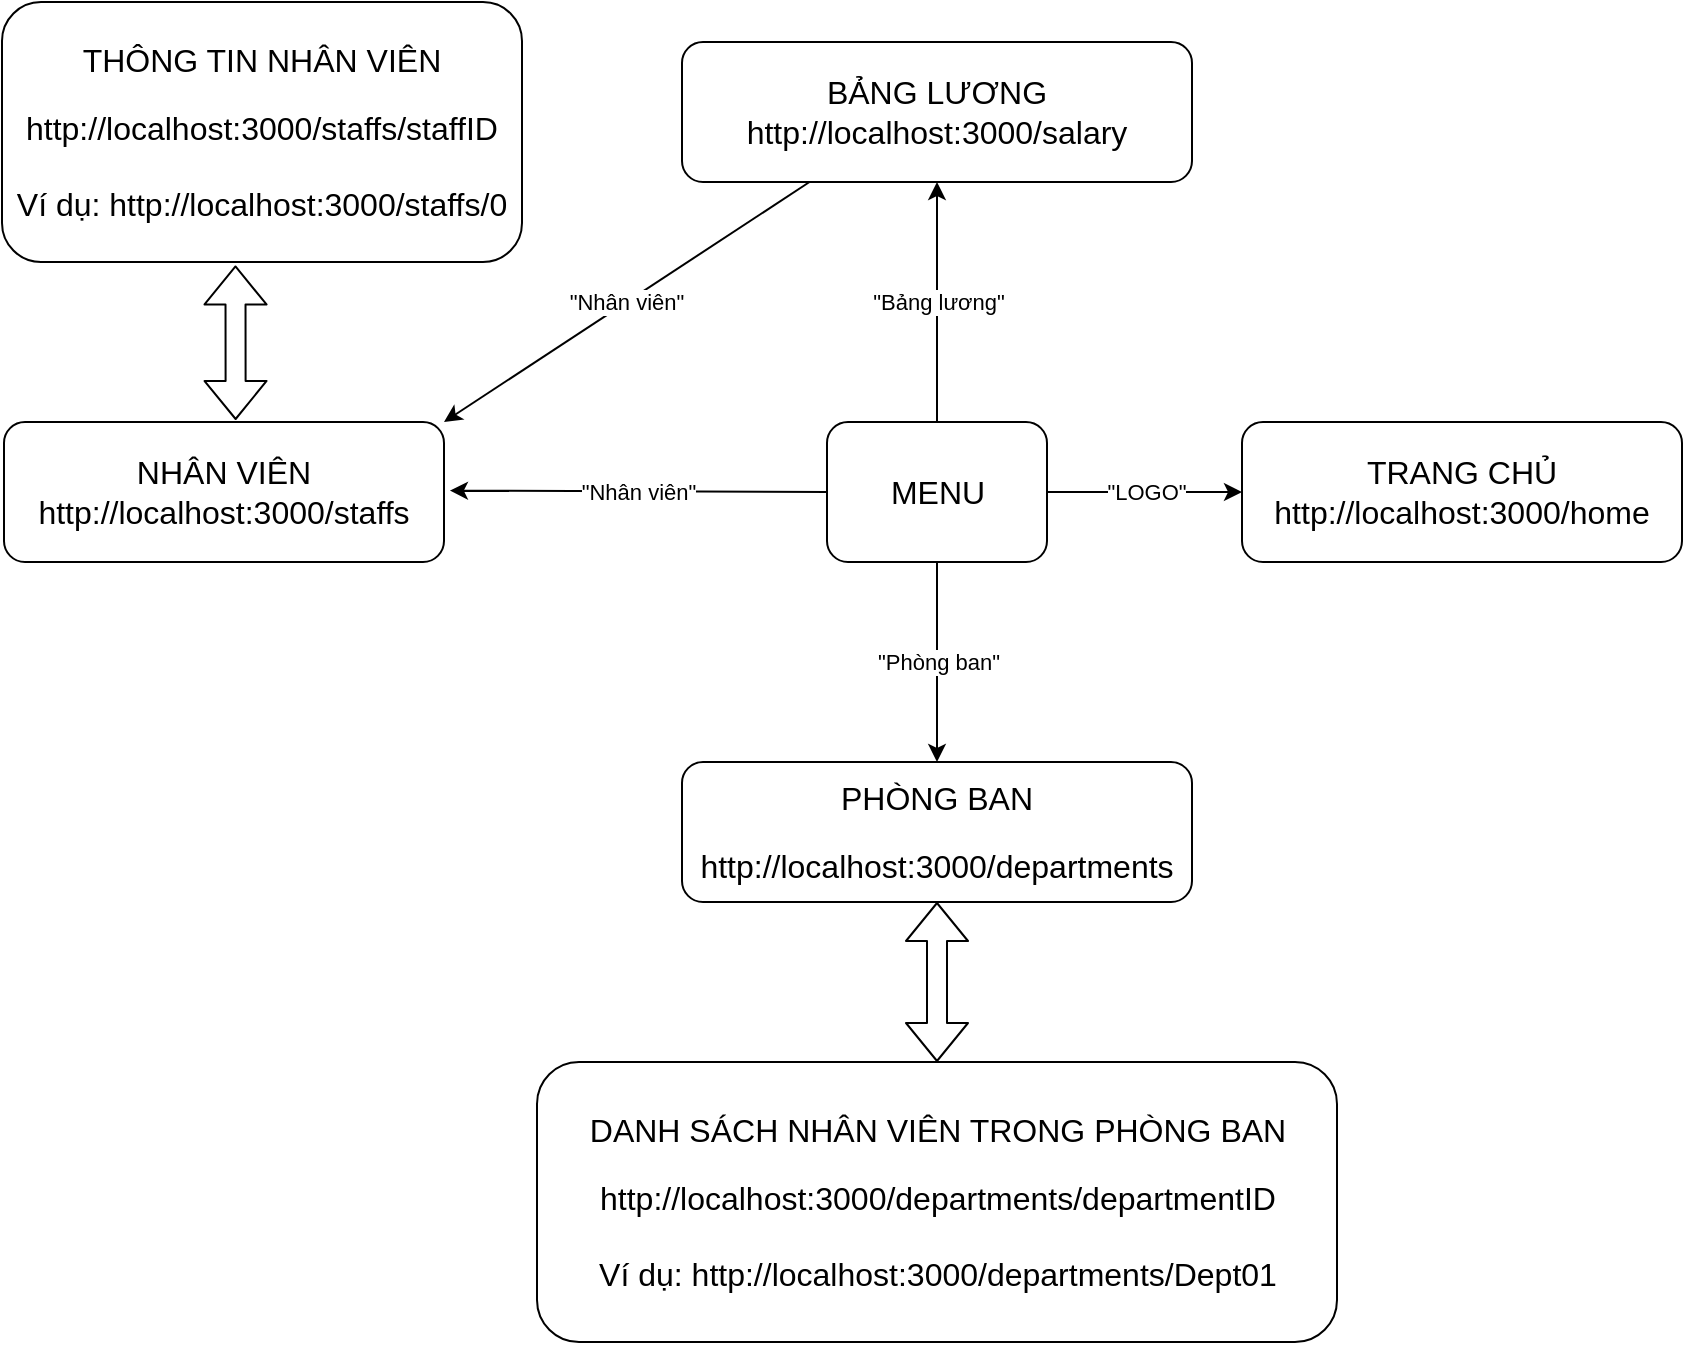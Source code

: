 <mxfile>
    <diagram id="wM3iq7IUX6TJJjrASxDB" name="Page-1">
        <mxGraphModel dx="929" dy="683" grid="1" gridSize="10" guides="1" tooltips="1" connect="1" arrows="1" fold="1" page="1" pageScale="1" pageWidth="850" pageHeight="1100" math="0" shadow="0">
            <root>
                <mxCell id="0"/>
                <mxCell id="1" parent="0"/>
                <mxCell id="2" value="&lt;font&gt;&lt;span style=&quot;font-size: 16px&quot;&gt;MENU&lt;/span&gt;&lt;br&gt;&lt;/font&gt;" style="rounded=1;whiteSpace=wrap;html=1;" vertex="1" parent="1">
                    <mxGeometry x="412.5" y="300" width="110" height="70" as="geometry"/>
                </mxCell>
                <mxCell id="6" value="&lt;font&gt;&lt;span style=&quot;font-size: 16px&quot;&gt;NHÂN VIÊN&lt;/span&gt;&lt;br&gt;&lt;span style=&quot;font-size: 16px&quot;&gt;http://localhost:3000/staffs&lt;/span&gt;&lt;br&gt;&lt;/font&gt;" style="rounded=1;whiteSpace=wrap;html=1;" vertex="1" parent="1">
                    <mxGeometry x="1" y="300" width="220" height="70" as="geometry"/>
                </mxCell>
                <mxCell id="7" value="&lt;font&gt;&lt;span style=&quot;font-size: 16px&quot;&gt;BẢNG LƯƠNG&lt;/span&gt;&lt;br&gt;&lt;span style=&quot;font-size: 16px&quot;&gt;http://localhost:3000/salary&lt;/span&gt;&lt;br&gt;&lt;/font&gt;" style="rounded=1;whiteSpace=wrap;html=1;" vertex="1" parent="1">
                    <mxGeometry x="340" y="110" width="255" height="70" as="geometry"/>
                </mxCell>
                <mxCell id="8" value="" style="endArrow=classic;html=1;entryX=1.009;entryY=0.6;entryDx=0;entryDy=0;entryPerimeter=0;exitX=0;exitY=0.5;exitDx=0;exitDy=0;" edge="1" parent="1" source="2">
                    <mxGeometry relative="1" as="geometry">
                        <mxPoint x="320" y="335.27" as="sourcePoint"/>
                        <mxPoint x="223.96" y="334.29" as="targetPoint"/>
                    </mxGeometry>
                </mxCell>
                <mxCell id="9" value="&quot;Nhân viên&quot;" style="edgeLabel;resizable=0;html=1;align=center;verticalAlign=middle;" connectable="0" vertex="1" parent="8">
                    <mxGeometry relative="1" as="geometry"/>
                </mxCell>
                <mxCell id="11" value="" style="endArrow=classic;html=1;exitX=0.5;exitY=0;exitDx=0;exitDy=0;entryX=0.5;entryY=1;entryDx=0;entryDy=0;" edge="1" parent="1" source="2" target="7">
                    <mxGeometry relative="1" as="geometry">
                        <mxPoint x="466.04" y="260.98" as="sourcePoint"/>
                        <mxPoint x="426" y="220" as="targetPoint"/>
                    </mxGeometry>
                </mxCell>
                <mxCell id="12" value="&quot;Bảng lương&quot;" style="edgeLabel;resizable=0;html=1;align=center;verticalAlign=middle;" connectable="0" vertex="1" parent="11">
                    <mxGeometry relative="1" as="geometry"/>
                </mxCell>
                <mxCell id="13" value="&lt;font&gt;&lt;span style=&quot;font-size: 16px&quot;&gt;PHÒNG BAN&lt;br&gt;&lt;/span&gt;&lt;br&gt;&lt;span style=&quot;font-size: 16px&quot;&gt;http://localhost:3000/departments&lt;/span&gt;&lt;br&gt;&lt;/font&gt;" style="rounded=1;whiteSpace=wrap;html=1;" vertex="1" parent="1">
                    <mxGeometry x="340" y="470" width="255" height="70" as="geometry"/>
                </mxCell>
                <mxCell id="14" value="&lt;font&gt;&lt;span style=&quot;font-size: 16px&quot;&gt;THÔNG TIN NHÂN VIÊN&lt;br&gt;&lt;/span&gt;&lt;br&gt;&lt;span style=&quot;font-size: 16px&quot;&gt;http://localhost:3000/staffs/staffID&lt;br&gt;&lt;br&gt;&lt;/span&gt;&lt;span style=&quot;font-size: 16px&quot;&gt;Ví dụ: http://localhost:3000/staffs/0&lt;/span&gt;&lt;br style=&quot;font-size: 16px&quot;&gt;&lt;/font&gt;" style="rounded=1;whiteSpace=wrap;html=1;" vertex="1" parent="1">
                    <mxGeometry y="90" width="260" height="130" as="geometry"/>
                </mxCell>
                <mxCell id="17" value="" style="shape=flexArrow;endArrow=classic;startArrow=classic;html=1;entryX=0.449;entryY=1.039;entryDx=0;entryDy=0;entryPerimeter=0;exitX=0.531;exitY=0;exitDx=0;exitDy=0;exitPerimeter=0;" edge="1" parent="1">
                    <mxGeometry width="100" height="100" relative="1" as="geometry">
                        <mxPoint x="116.82" y="299.0" as="sourcePoint"/>
                        <mxPoint x="116.74" y="221.73" as="targetPoint"/>
                    </mxGeometry>
                </mxCell>
                <mxCell id="18" value="" style="endArrow=classic;html=1;entryX=0.5;entryY=0;entryDx=0;entryDy=0;exitX=0.5;exitY=1;exitDx=0;exitDy=0;" edge="1" parent="1" source="2" target="13">
                    <mxGeometry relative="1" as="geometry">
                        <mxPoint x="390" y="373" as="sourcePoint"/>
                        <mxPoint x="440" y="470" as="targetPoint"/>
                    </mxGeometry>
                </mxCell>
                <mxCell id="19" value="&quot;Phòng ban&quot;" style="edgeLabel;resizable=0;html=1;align=center;verticalAlign=middle;" connectable="0" vertex="1" parent="18">
                    <mxGeometry relative="1" as="geometry"/>
                </mxCell>
                <mxCell id="20" value="" style="shape=flexArrow;endArrow=classic;startArrow=classic;html=1;exitX=0.5;exitY=0;exitDx=0;exitDy=0;entryX=0.5;entryY=1;entryDx=0;entryDy=0;" edge="1" parent="1" source="21" target="13">
                    <mxGeometry width="100" height="100" relative="1" as="geometry">
                        <mxPoint x="440.08" y="617.27" as="sourcePoint"/>
                        <mxPoint x="405" y="540" as="targetPoint"/>
                    </mxGeometry>
                </mxCell>
                <mxCell id="21" value="&lt;font&gt;&lt;span style=&quot;font-size: 16px&quot;&gt;DANH SÁCH NHÂN VIÊN TRONG PHÒNG BAN&lt;br&gt;&lt;/span&gt;&lt;br&gt;&lt;span style=&quot;font-size: 16px&quot;&gt;http://localhost:3000/departments/departmentID&lt;br&gt;&lt;br&gt;&lt;/span&gt;&lt;span style=&quot;font-size: 16px&quot;&gt;Ví dụ: http://localhost:3000/departments/Dept01&lt;/span&gt;&lt;br style=&quot;font-size: 16px&quot;&gt;&lt;/font&gt;" style="rounded=1;whiteSpace=wrap;html=1;" vertex="1" parent="1">
                    <mxGeometry x="267.5" y="620" width="400" height="140" as="geometry"/>
                </mxCell>
                <mxCell id="32" value="&lt;font&gt;&lt;span style=&quot;font-size: 16px&quot;&gt;TRANG CHỦ&lt;br&gt;http://localhost:3000/home&lt;/span&gt;&lt;br&gt;&lt;/font&gt;" style="rounded=1;whiteSpace=wrap;html=1;" vertex="1" parent="1">
                    <mxGeometry x="620" y="300" width="220" height="70" as="geometry"/>
                </mxCell>
                <mxCell id="33" value="" style="endArrow=classic;html=1;entryX=0;entryY=0.5;entryDx=0;entryDy=0;exitX=1;exitY=0.5;exitDx=0;exitDy=0;" edge="1" parent="1" source="2" target="32">
                    <mxGeometry relative="1" as="geometry">
                        <mxPoint x="520" y="340" as="sourcePoint"/>
                        <mxPoint x="535" y="300" as="targetPoint"/>
                    </mxGeometry>
                </mxCell>
                <mxCell id="34" value="&quot;LOGO&quot;" style="edgeLabel;resizable=0;html=1;align=center;verticalAlign=middle;" connectable="0" vertex="1" parent="33">
                    <mxGeometry relative="1" as="geometry"/>
                </mxCell>
                <mxCell id="36" value="" style="endArrow=classic;html=1;entryX=1;entryY=0;entryDx=0;entryDy=0;exitX=0.25;exitY=1;exitDx=0;exitDy=0;" edge="1" parent="1" source="7" target="6">
                    <mxGeometry relative="1" as="geometry">
                        <mxPoint x="418.54" y="240.71" as="sourcePoint"/>
                        <mxPoint x="230.0" y="240.0" as="targetPoint"/>
                    </mxGeometry>
                </mxCell>
                <mxCell id="37" value="&quot;Nhân viên&quot;" style="edgeLabel;resizable=0;html=1;align=center;verticalAlign=middle;" connectable="0" vertex="1" parent="36">
                    <mxGeometry relative="1" as="geometry"/>
                </mxCell>
            </root>
        </mxGraphModel>
    </diagram>
</mxfile>